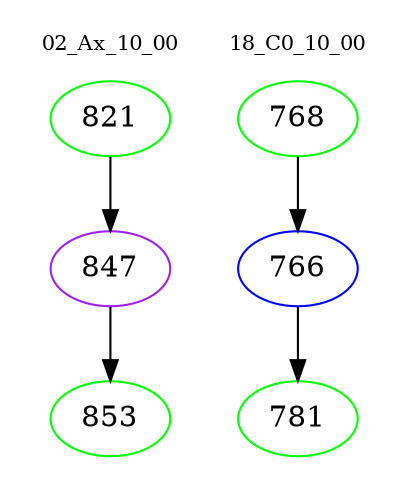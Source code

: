digraph{
subgraph cluster_0 {
color = white
label = "02_Ax_10_00";
fontsize=10;
T0_821 [label="821", color="green"]
T0_821 -> T0_847 [color="black"]
T0_847 [label="847", color="purple"]
T0_847 -> T0_853 [color="black"]
T0_853 [label="853", color="green"]
}
subgraph cluster_1 {
color = white
label = "18_C0_10_00";
fontsize=10;
T1_768 [label="768", color="green"]
T1_768 -> T1_766 [color="black"]
T1_766 [label="766", color="blue"]
T1_766 -> T1_781 [color="black"]
T1_781 [label="781", color="green"]
}
}
